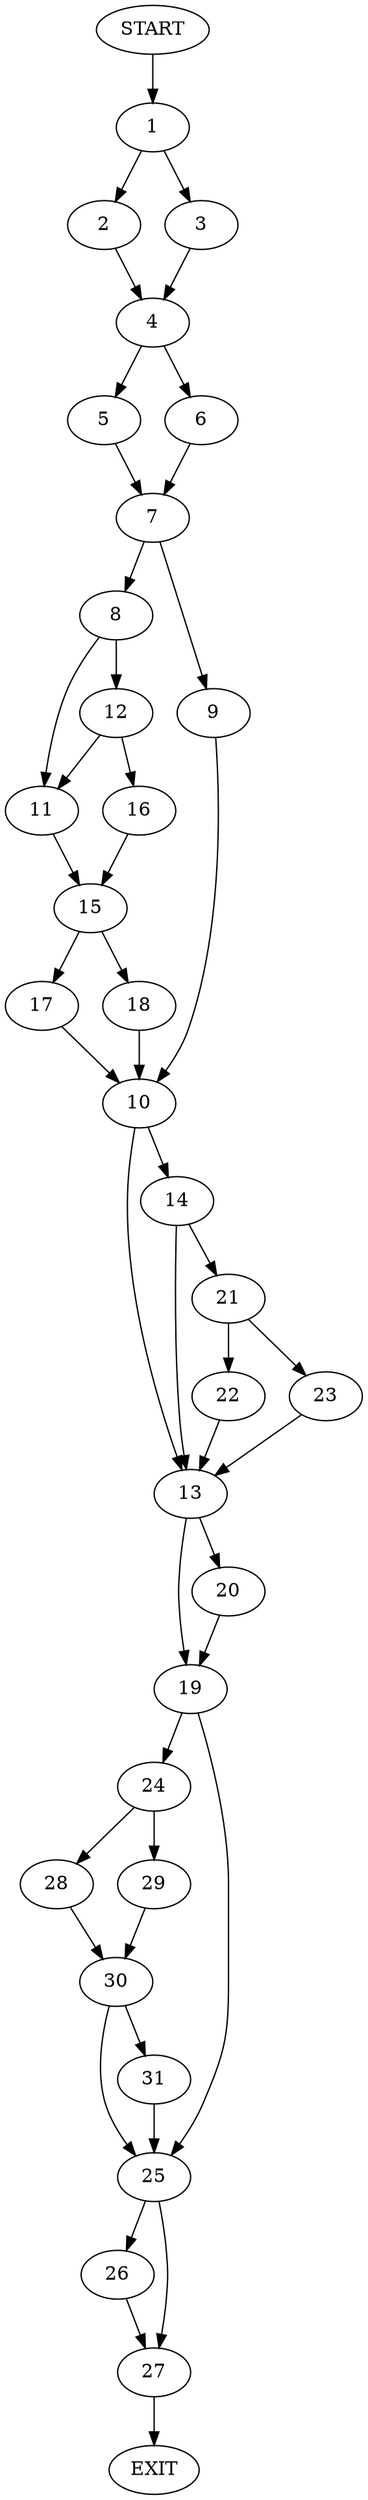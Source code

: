 digraph {
0 [label="START"]
32 [label="EXIT"]
0 -> 1
1 -> 2
1 -> 3
3 -> 4
2 -> 4
4 -> 5
4 -> 6
6 -> 7
5 -> 7
7 -> 8
7 -> 9
9 -> 10
8 -> 11
8 -> 12
10 -> 13
10 -> 14
11 -> 15
12 -> 16
12 -> 11
16 -> 15
15 -> 17
15 -> 18
18 -> 10
17 -> 10
13 -> 19
13 -> 20
14 -> 21
14 -> 13
21 -> 22
21 -> 23
22 -> 13
23 -> 13
20 -> 19
19 -> 24
19 -> 25
25 -> 26
25 -> 27
24 -> 28
24 -> 29
28 -> 30
29 -> 30
30 -> 25
30 -> 31
31 -> 25
26 -> 27
27 -> 32
}
